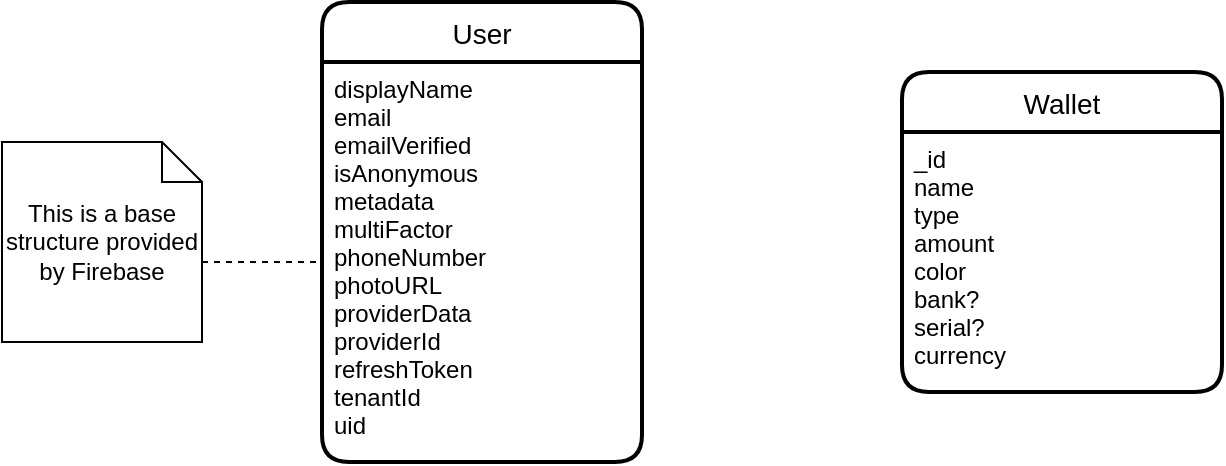 <mxfile version="14.4.3" type="github" pages="2">
  <diagram id="R2lEEEUBdFMjLlhIrx00" name="ER Diagram">
    <mxGraphModel dx="1108" dy="522" grid="1" gridSize="10" guides="1" tooltips="1" connect="1" arrows="1" fold="1" page="1" pageScale="1" pageWidth="850" pageHeight="1100" math="0" shadow="0" extFonts="Permanent Marker^https://fonts.googleapis.com/css?family=Permanent+Marker">
      <root>
        <mxCell id="0" />
        <mxCell id="1" parent="0" />
        <mxCell id="FEg0V8dU9HdjAfqLpy4W-1" value="User" style="swimlane;childLayout=stackLayout;horizontal=1;startSize=30;horizontalStack=0;rounded=1;fontSize=14;fontStyle=0;strokeWidth=2;resizeParent=0;resizeLast=1;shadow=0;dashed=0;align=center;" parent="1" vertex="1">
          <mxGeometry x="250" y="80" width="160" height="230" as="geometry" />
        </mxCell>
        <mxCell id="FEg0V8dU9HdjAfqLpy4W-2" value="displayName&#xa;email&#xa;emailVerified&#xa;isAnonymous&#xa;metadata&#xa;multiFactor&#xa;phoneNumber&#xa;photoURL&#xa;providerData&#xa;providerId&#xa;refreshToken&#xa;tenantId&#xa;uid" style="align=left;strokeColor=none;fillColor=none;spacingLeft=4;fontSize=12;verticalAlign=top;resizable=0;rotatable=0;part=1;" parent="FEg0V8dU9HdjAfqLpy4W-1" vertex="1">
          <mxGeometry y="30" width="160" height="200" as="geometry" />
        </mxCell>
        <mxCell id="FEg0V8dU9HdjAfqLpy4W-5" style="edgeStyle=orthogonalEdgeStyle;rounded=0;orthogonalLoop=1;jettySize=auto;html=1;exitX=0;exitY=0;exitDx=100;exitDy=60;exitPerimeter=0;dashed=1;endArrow=none;endFill=0;" parent="1" source="FEg0V8dU9HdjAfqLpy4W-4" target="FEg0V8dU9HdjAfqLpy4W-2" edge="1">
          <mxGeometry relative="1" as="geometry" />
        </mxCell>
        <mxCell id="FEg0V8dU9HdjAfqLpy4W-4" value="This is a base structure provided by Firebase" style="shape=note;size=20;whiteSpace=wrap;html=1;" parent="1" vertex="1">
          <mxGeometry x="90" y="150" width="100" height="100" as="geometry" />
        </mxCell>
        <mxCell id="FEg0V8dU9HdjAfqLpy4W-6" value="Wallet" style="swimlane;childLayout=stackLayout;horizontal=1;startSize=30;horizontalStack=0;rounded=1;fontSize=14;fontStyle=0;strokeWidth=2;resizeParent=0;resizeLast=1;shadow=0;dashed=0;align=center;" parent="1" vertex="1">
          <mxGeometry x="540" y="115" width="160" height="160" as="geometry" />
        </mxCell>
        <mxCell id="FEg0V8dU9HdjAfqLpy4W-7" value="_id&#xa;name&#xa;type&#xa;amount&#xa;color&#xa;bank?&#xa;serial?&#xa;currency" style="align=left;strokeColor=none;fillColor=none;spacingLeft=4;fontSize=12;verticalAlign=top;resizable=0;rotatable=0;part=1;" parent="FEg0V8dU9HdjAfqLpy4W-6" vertex="1">
          <mxGeometry y="30" width="160" height="130" as="geometry" />
        </mxCell>
      </root>
    </mxGraphModel>
  </diagram>
  <diagram id="W-mz7RX8GHqiV0XYWgv4" name="CDM">
    <mxGraphModel dx="1447" dy="870" grid="1" gridSize="10" guides="1" tooltips="1" connect="1" arrows="1" fold="1" page="1" pageScale="1" pageWidth="1169" pageHeight="827" math="0" shadow="0">
      <root>
        <mxCell id="NOlgtETGSss0G0qQo0d1-0" />
        <mxCell id="NOlgtETGSss0G0qQo0d1-1" parent="NOlgtETGSss0G0qQo0d1-0" />
        <mxCell id="XUGBlDIWUp4kDWDOZf_2-79" value="" style="group" vertex="1" connectable="0" parent="NOlgtETGSss0G0qQo0d1-1">
          <mxGeometry x="60" y="511" width="220" height="230" as="geometry" />
        </mxCell>
        <mxCell id="XUGBlDIWUp4kDWDOZf_2-41" value="&lt;span style=&quot;color: rgba(0 , 0 , 0 , 0) ; font-family: monospace ; font-size: 0px ; font-weight: 400&quot;&gt;%3CmxGraphModel%3E%3Croot%3E%3CmxCell%20id%3D%220%22%2F%3E%3CmxCell%20id%3D%221%22%20parent%3D%220%22%2F%3E%3CmxCell%20id%3D%222%22%20value%3D%22%26lt%3Bfont%20style%3D%26quot%3Bfont-size%3A%2015px%20%3B%20line-height%3A%20150%25%26quot%3B%26gt%3B%26lt%3Bspan%20style%3D%26quot%3Bfont-weight%3A%20normal%20%3B%20font-size%3A%2013px%26quot%3B%26gt%3B%26lt%3Bi%26gt%3B%26amp%3Blt%3B%26amp%3Blt%3BExternal%26amp%3Bgt%3B%26amp%3Bgt%3B%26lt%3Bbr%26gt%3B%26lt%3B%2Fi%26gt%3B%26lt%3B%2Fspan%26gt%3BFirebase%26lt%3B%2Ffont%26gt%3B%22%20style%3D%22text%3Balign%3Dcenter%3BfontStyle%3D1%3BverticalAlign%3Dmiddle%3BspacingLeft%3D3%3BspacingRight%3D3%3BstrokeColor%3Dnone%3Brotatable%3D0%3Bpoints%3D%5B%5B0%2C0.5%5D%2C%5B1%2C0.5%5D%5D%3BportConstraint%3Deastwest%3BfillColor%3Dnone%3BfontSize%3D11%3Bhtml%3D1%3BspacingTop%3D1%3B%22%20vertex%3D%221%22%20parent%3D%221%22%3E%3CmxGeometry%20x%3D%22335%22%20y%3D%2247%22%20width%3D%2280%22%20height%3D%2226%22%20as%3D%22geometry%22%2F%3E%3C%2FmxCell%3E%3C%2Froot%3E%3C%2FmxGraphModel%3E&lt;/span&gt;" style="shape=folder;fontStyle=1;spacingTop=10;tabWidth=40;tabHeight=14;tabPosition=left;html=1;fillColor=none;fontSize=11;" vertex="1" parent="XUGBlDIWUp4kDWDOZf_2-79">
          <mxGeometry width="210" height="230" as="geometry" />
        </mxCell>
        <mxCell id="XUGBlDIWUp4kDWDOZf_2-42" value="&lt;font style=&quot;line-height: 150%&quot;&gt;&lt;span style=&quot;font-size: 13px ; font-weight: normal&quot;&gt;&lt;i&gt;&amp;lt;&amp;lt;External&amp;gt;&amp;gt;&lt;br&gt;&lt;/i&gt;&lt;/span&gt;&lt;span style=&quot;font-size: 15px&quot;&gt;Currency Converter API&lt;/span&gt;&lt;br&gt;&lt;/font&gt;" style="text;align=center;fontStyle=1;verticalAlign=middle;spacingLeft=3;spacingRight=3;strokeColor=none;rotatable=0;points=[[0,0.5],[1,0.5]];portConstraint=eastwest;fillColor=none;fontSize=11;html=1;spacingTop=1;" vertex="1" parent="XUGBlDIWUp4kDWDOZf_2-79">
          <mxGeometry x="60" y="32" width="80" height="26" as="geometry" />
        </mxCell>
        <mxCell id="XUGBlDIWUp4kDWDOZf_2-43" value="&lt;b&gt;Currency&lt;/b&gt;" style="swimlane;fontStyle=0;childLayout=stackLayout;horizontal=1;startSize=26;fillColor=none;horizontalStack=0;resizeParent=1;resizeParentMax=0;resizeLast=0;collapsible=1;marginBottom=0;fontSize=11;html=1;" vertex="1" parent="XUGBlDIWUp4kDWDOZf_2-79">
          <mxGeometry x="30" y="96" width="140" height="78" as="geometry" />
        </mxCell>
        <mxCell id="XUGBlDIWUp4kDWDOZf_2-44" value="+ symbol: String &lt;PK&gt;" style="text;strokeColor=none;fillColor=none;align=left;verticalAlign=top;spacingLeft=4;spacingRight=4;overflow=hidden;rotatable=0;points=[[0,0.5],[1,0.5]];portConstraint=eastwest;" vertex="1" parent="XUGBlDIWUp4kDWDOZf_2-43">
          <mxGeometry y="26" width="140" height="26" as="geometry" />
        </mxCell>
        <mxCell id="XUGBlDIWUp4kDWDOZf_2-45" value="+ currencyName: String" style="text;strokeColor=none;fillColor=none;align=left;verticalAlign=top;spacingLeft=4;spacingRight=4;overflow=hidden;rotatable=0;points=[[0,0.5],[1,0.5]];portConstraint=eastwest;" vertex="1" parent="XUGBlDIWUp4kDWDOZf_2-43">
          <mxGeometry y="52" width="140" height="26" as="geometry" />
        </mxCell>
        <mxCell id="XUGBlDIWUp4kDWDOZf_2-77" value="" style="group;" vertex="1" connectable="0" parent="NOlgtETGSss0G0qQo0d1-1">
          <mxGeometry x="910" y="25" width="200" height="445" as="geometry" />
        </mxCell>
        <mxCell id="XUGBlDIWUp4kDWDOZf_2-58" value="&lt;span style=&quot;color: rgba(0 , 0 , 0 , 0) ; font-family: monospace ; font-size: 0px ; font-weight: 400&quot;&gt;%3CmxGraphModel%3E%3Croot%3E%3CmxCell%20id%3D%220%22%2F%3E%3CmxCell%20id%3D%221%22%20parent%3D%220%22%2F%3E%3CmxCell%20id%3D%222%22%20value%3D%22%26lt%3Bfont%20style%3D%26quot%3Bfont-size%3A%2015px%20%3B%20line-height%3A%20150%25%26quot%3B%26gt%3B%26lt%3Bspan%20style%3D%26quot%3Bfont-weight%3A%20normal%20%3B%20font-size%3A%2013px%26quot%3B%26gt%3B%26lt%3Bi%26gt%3B%26amp%3Blt%3B%26amp%3Blt%3BExternal%26amp%3Bgt%3B%26amp%3Bgt%3B%26lt%3Bbr%26gt%3B%26lt%3B%2Fi%26gt%3B%26lt%3B%2Fspan%26gt%3BFirebase%26lt%3B%2Ffont%26gt%3B%22%20style%3D%22text%3Balign%3Dcenter%3BfontStyle%3D1%3BverticalAlign%3Dmiddle%3BspacingLeft%3D3%3BspacingRight%3D3%3BstrokeColor%3Dnone%3Brotatable%3D0%3Bpoints%3D%5B%5B0%2C0.5%5D%2C%5B1%2C0.5%5D%5D%3BportConstraint%3Deastwest%3BfillColor%3Dnone%3BfontSize%3D11%3Bhtml%3D1%3BspacingTop%3D1%3B%22%20vertex%3D%221%22%20parent%3D%221%22%3E%3CmxGeometry%20x%3D%22335%22%20y%3D%2247%22%20width%3D%2280%22%20height%3D%2226%22%20as%3D%22geometry%22%2F%3E%3C%2FmxCell%3E%3C%2Froot%3E%3C%2FmxGraphModel%3E&lt;/span&gt;" style="shape=folder;fontStyle=1;spacingTop=10;tabWidth=40;tabHeight=14;tabPosition=left;html=1;fillColor=none;fontSize=11;" vertex="1" parent="XUGBlDIWUp4kDWDOZf_2-77">
          <mxGeometry width="200" height="445.0" as="geometry" />
        </mxCell>
        <mxCell id="XUGBlDIWUp4kDWDOZf_2-59" value="&lt;font style=&quot;line-height: 150%&quot;&gt;&lt;span style=&quot;font-size: 13px ; font-weight: normal&quot;&gt;&lt;i&gt;&amp;lt;&amp;lt;External&amp;gt;&amp;gt;&lt;br&gt;&lt;/i&gt;&lt;/span&gt;&lt;span style=&quot;font-size: 15px&quot;&gt;Cloudinary&lt;/span&gt;&lt;br&gt;&lt;/font&gt;" style="text;align=center;fontStyle=1;verticalAlign=middle;spacingLeft=3;spacingRight=3;strokeColor=none;rotatable=0;points=[[0,0.5],[1,0.5]];portConstraint=eastwest;fillColor=none;fontSize=11;html=1;spacingTop=1;" vertex="1" parent="XUGBlDIWUp4kDWDOZf_2-77">
          <mxGeometry x="60" y="32.364" width="80" height="26.295" as="geometry" />
        </mxCell>
        <mxCell id="XUGBlDIWUp4kDWDOZf_2-61" value="&lt;b&gt;UploadResponse&lt;/b&gt;" style="swimlane;fontStyle=0;childLayout=stackLayout;horizontal=1;startSize=26;fillColor=none;horizontalStack=0;resizeParent=1;resizeParentMax=0;resizeLast=0;collapsible=1;marginBottom=0;fontSize=11;html=1;" vertex="1" parent="XUGBlDIWUp4kDWDOZf_2-77">
          <mxGeometry x="30" y="74.997" width="140" height="341.545" as="geometry" />
        </mxCell>
        <mxCell id="XUGBlDIWUp4kDWDOZf_2-62" value="+ public_id: String" style="text;strokeColor=none;fillColor=none;align=left;verticalAlign=top;spacingLeft=4;spacingRight=4;overflow=hidden;rotatable=0;points=[[0,0.5],[1,0.5]];portConstraint=eastwest;" vertex="1" parent="XUGBlDIWUp4kDWDOZf_2-61">
          <mxGeometry y="26" width="140" height="26.295" as="geometry" />
        </mxCell>
        <mxCell id="XUGBlDIWUp4kDWDOZf_2-63" value="+ version: String" style="text;strokeColor=none;fillColor=none;align=left;verticalAlign=top;spacingLeft=4;spacingRight=4;overflow=hidden;rotatable=0;points=[[0,0.5],[1,0.5]];portConstraint=eastwest;" vertex="1" parent="XUGBlDIWUp4kDWDOZf_2-61">
          <mxGeometry y="52.295" width="140" height="26.295" as="geometry" />
        </mxCell>
        <mxCell id="XUGBlDIWUp4kDWDOZf_2-64" value="+ signature: String" style="text;strokeColor=none;fillColor=none;align=left;verticalAlign=top;spacingLeft=4;spacingRight=4;overflow=hidden;rotatable=0;points=[[0,0.5],[1,0.5]];portConstraint=eastwest;" vertex="1" parent="XUGBlDIWUp4kDWDOZf_2-61">
          <mxGeometry y="78.591" width="140" height="26.295" as="geometry" />
        </mxCell>
        <mxCell id="XUGBlDIWUp4kDWDOZf_2-67" value="+ width: Number" style="text;strokeColor=none;fillColor=none;align=left;verticalAlign=top;spacingLeft=4;spacingRight=4;overflow=hidden;rotatable=0;points=[[0,0.5],[1,0.5]];portConstraint=eastwest;" vertex="1" parent="XUGBlDIWUp4kDWDOZf_2-61">
          <mxGeometry y="104.886" width="140" height="26.295" as="geometry" />
        </mxCell>
        <mxCell id="XUGBlDIWUp4kDWDOZf_2-68" value="+ height: Number" style="text;strokeColor=none;fillColor=none;align=left;verticalAlign=top;spacingLeft=4;spacingRight=4;overflow=hidden;rotatable=0;points=[[0,0.5],[1,0.5]];portConstraint=eastwest;" vertex="1" parent="XUGBlDIWUp4kDWDOZf_2-61">
          <mxGeometry y="131.182" width="140" height="26.295" as="geometry" />
        </mxCell>
        <mxCell id="XUGBlDIWUp4kDWDOZf_2-69" value="+ format: String" style="text;strokeColor=none;fillColor=none;align=left;verticalAlign=top;spacingLeft=4;spacingRight=4;overflow=hidden;rotatable=0;points=[[0,0.5],[1,0.5]];portConstraint=eastwest;" vertex="1" parent="XUGBlDIWUp4kDWDOZf_2-61">
          <mxGeometry y="157.477" width="140" height="26.295" as="geometry" />
        </mxCell>
        <mxCell id="XUGBlDIWUp4kDWDOZf_2-70" value="+ resource_type: String" style="text;strokeColor=none;fillColor=none;align=left;verticalAlign=top;spacingLeft=4;spacingRight=4;overflow=hidden;rotatable=0;points=[[0,0.5],[1,0.5]];portConstraint=eastwest;" vertex="1" parent="XUGBlDIWUp4kDWDOZf_2-61">
          <mxGeometry y="183.773" width="140" height="26.295" as="geometry" />
        </mxCell>
        <mxCell id="XUGBlDIWUp4kDWDOZf_2-71" value="+ created_at: DateTime" style="text;strokeColor=none;fillColor=none;align=left;verticalAlign=top;spacingLeft=4;spacingRight=4;overflow=hidden;rotatable=0;points=[[0,0.5],[1,0.5]];portConstraint=eastwest;" vertex="1" parent="XUGBlDIWUp4kDWDOZf_2-61">
          <mxGeometry y="210.068" width="140" height="26.295" as="geometry" />
        </mxCell>
        <mxCell id="XUGBlDIWUp4kDWDOZf_2-72" value="+ bytes: Number" style="text;strokeColor=none;fillColor=none;align=left;verticalAlign=top;spacingLeft=4;spacingRight=4;overflow=hidden;rotatable=0;points=[[0,0.5],[1,0.5]];portConstraint=eastwest;" vertex="1" parent="XUGBlDIWUp4kDWDOZf_2-61">
          <mxGeometry y="236.364" width="140" height="26.295" as="geometry" />
        </mxCell>
        <mxCell id="XUGBlDIWUp4kDWDOZf_2-73" value="+ type: String" style="text;strokeColor=none;fillColor=none;align=left;verticalAlign=top;spacingLeft=4;spacingRight=4;overflow=hidden;rotatable=0;points=[[0,0.5],[1,0.5]];portConstraint=eastwest;" vertex="1" parent="XUGBlDIWUp4kDWDOZf_2-61">
          <mxGeometry y="262.659" width="140" height="26.295" as="geometry" />
        </mxCell>
        <mxCell id="XUGBlDIWUp4kDWDOZf_2-74" value="+ url: String" style="text;strokeColor=none;fillColor=none;align=left;verticalAlign=top;spacingLeft=4;spacingRight=4;overflow=hidden;rotatable=0;points=[[0,0.5],[1,0.5]];portConstraint=eastwest;" vertex="1" parent="XUGBlDIWUp4kDWDOZf_2-61">
          <mxGeometry y="288.955" width="140" height="26.295" as="geometry" />
        </mxCell>
        <mxCell id="XUGBlDIWUp4kDWDOZf_2-75" value="+ sercure_url: String" style="text;strokeColor=none;fillColor=none;align=left;verticalAlign=top;spacingLeft=4;spacingRight=4;overflow=hidden;rotatable=0;points=[[0,0.5],[1,0.5]];portConstraint=eastwest;" vertex="1" parent="XUGBlDIWUp4kDWDOZf_2-61">
          <mxGeometry y="315.25" width="140" height="26.295" as="geometry" />
        </mxCell>
        <mxCell id="XUGBlDIWUp4kDWDOZf_2-78" value="" style="group;dashed=1;perimeterSpacing=16;strokeWidth=5;" vertex="1" connectable="0" parent="NOlgtETGSss0G0qQo0d1-1">
          <mxGeometry x="60" y="10" width="630" height="470" as="geometry" />
        </mxCell>
        <mxCell id="XUGBlDIWUp4kDWDOZf_2-39" value="" style="shape=folder;fontStyle=1;spacingTop=10;tabWidth=40;tabHeight=14;tabPosition=left;html=1;fillColor=none;fontSize=11;" vertex="1" parent="XUGBlDIWUp4kDWDOZf_2-78">
          <mxGeometry width="630" height="470.0" as="geometry" />
        </mxCell>
        <mxCell id="LDkgXfNSE1SAKIoB8J5U-1" style="edgeStyle=orthogonalEdgeStyle;rounded=0;orthogonalLoop=1;jettySize=auto;html=1;dashed=1;endArrow=none;endFill=0;" edge="1" parent="XUGBlDIWUp4kDWDOZf_2-78" source="LDkgXfNSE1SAKIoB8J5U-0" target="GZVnK859lEwQY5w0YKhL-0">
          <mxGeometry relative="1" as="geometry" />
        </mxCell>
        <mxCell id="LDkgXfNSE1SAKIoB8J5U-0" value="The current user&#39;s tenant ID. This is a read-only property, which indicates the tenant ID used to sign in the current user. This is null if the user is signed in from the parent project." style="shape=note;size=20;whiteSpace=wrap;html=1;" vertex="1" parent="XUGBlDIWUp4kDWDOZf_2-78">
          <mxGeometry x="30" y="223.761" width="270" height="102.174" as="geometry" />
        </mxCell>
        <mxCell id="XUGBlDIWUp4kDWDOZf_2-40" value="&lt;font style=&quot;font-size: 15px ; line-height: 150%&quot;&gt;&lt;span style=&quot;font-weight: normal ; font-size: 13px&quot;&gt;&lt;i&gt;&amp;lt;&amp;lt;External&amp;gt;&amp;gt;&lt;br&gt;&lt;/i&gt;&lt;/span&gt;Firebase&lt;/font&gt;" style="text;align=center;fontStyle=1;verticalAlign=middle;spacingLeft=3;spacingRight=3;strokeColor=none;rotatable=0;points=[[0,0.5],[1,0.5]];portConstraint=eastwest;fillColor=none;fontSize=11;html=1;spacingTop=1;" vertex="1" parent="XUGBlDIWUp4kDWDOZf_2-78">
          <mxGeometry x="275" y="37.804" width="80" height="26.565" as="geometry" />
        </mxCell>
        <mxCell id="GZVnK859lEwQY5w0YKhL-0" value="User" style="swimlane;fontStyle=1;childLayout=stackLayout;horizontal=1;startSize=26;fillColor=none;horizontalStack=0;resizeParent=1;resizeParentMax=0;resizeLast=0;collapsible=1;marginBottom=0;" vertex="1" parent="XUGBlDIWUp4kDWDOZf_2-78">
          <mxGeometry x="380" y="90.004" width="210" height="344.783" as="geometry">
            <mxRectangle x="380" y="120" width="110" height="26" as="alternateBounds" />
          </mxGeometry>
        </mxCell>
        <mxCell id="GZVnK859lEwQY5w0YKhL-1" value="+ uid: String &lt;PK&gt;" style="text;strokeColor=none;fillColor=none;align=left;verticalAlign=top;spacingLeft=4;spacingRight=4;overflow=hidden;rotatable=0;points=[[0,0.5],[1,0.5]];portConstraint=eastwest;" vertex="1" parent="GZVnK859lEwQY5w0YKhL-0">
          <mxGeometry y="26" width="210" height="26.565" as="geometry" />
        </mxCell>
        <mxCell id="GZVnK859lEwQY5w0YKhL-2" value="+ displayName: String" style="text;strokeColor=none;fillColor=none;align=left;verticalAlign=top;spacingLeft=4;spacingRight=4;overflow=hidden;rotatable=0;points=[[0,0.5],[1,0.5]];portConstraint=eastwest;" vertex="1" parent="GZVnK859lEwQY5w0YKhL-0">
          <mxGeometry y="52.565" width="210" height="26.565" as="geometry" />
        </mxCell>
        <mxCell id="GZVnK859lEwQY5w0YKhL-3" value="+ email: String" style="text;strokeColor=none;fillColor=none;align=left;verticalAlign=top;spacingLeft=4;spacingRight=4;overflow=hidden;rotatable=0;points=[[0,0.5],[1,0.5]];portConstraint=eastwest;" vertex="1" parent="GZVnK859lEwQY5w0YKhL-0">
          <mxGeometry y="79.13" width="210" height="26.565" as="geometry" />
        </mxCell>
        <mxCell id="Yve6wahVqOZbwBR6KENq-0" value="+ emailVerified: Boolean" style="text;strokeColor=none;fillColor=none;align=left;verticalAlign=top;spacingLeft=4;spacingRight=4;overflow=hidden;rotatable=0;points=[[0,0.5],[1,0.5]];portConstraint=eastwest;" vertex="1" parent="GZVnK859lEwQY5w0YKhL-0">
          <mxGeometry y="105.696" width="210" height="26.565" as="geometry" />
        </mxCell>
        <mxCell id="DC28FSc4O947yLNKNgoS-6" value="+ isAnomynous: Boolean" style="text;strokeColor=none;fillColor=none;align=left;verticalAlign=top;spacingLeft=4;spacingRight=4;overflow=hidden;rotatable=0;points=[[0,0.5],[1,0.5]];portConstraint=eastwest;" vertex="1" parent="GZVnK859lEwQY5w0YKhL-0">
          <mxGeometry y="132.261" width="210" height="26.565" as="geometry" />
        </mxCell>
        <mxCell id="DC28FSc4O947yLNKNgoS-5" value="+ metadata: UserMetadata" style="text;strokeColor=none;fillColor=none;align=left;verticalAlign=top;spacingLeft=4;spacingRight=4;overflow=hidden;rotatable=0;points=[[0,0.5],[1,0.5]];portConstraint=eastwest;" vertex="1" parent="GZVnK859lEwQY5w0YKhL-0">
          <mxGeometry y="158.826" width="210" height="26.565" as="geometry" />
        </mxCell>
        <mxCell id="DC28FSc4O947yLNKNgoS-7" value="+ phoneNumber: String" style="text;strokeColor=none;fillColor=none;align=left;verticalAlign=top;spacingLeft=4;spacingRight=4;overflow=hidden;rotatable=0;points=[[0,0.5],[1,0.5]];portConstraint=eastwest;" vertex="1" parent="GZVnK859lEwQY5w0YKhL-0">
          <mxGeometry y="185.391" width="210" height="26.565" as="geometry" />
        </mxCell>
        <mxCell id="DC28FSc4O947yLNKNgoS-8" value="+ photoURL: String" style="text;strokeColor=none;fillColor=none;align=left;verticalAlign=top;spacingLeft=4;spacingRight=4;overflow=hidden;rotatable=0;points=[[0,0.5],[1,0.5]];portConstraint=eastwest;" vertex="1" parent="GZVnK859lEwQY5w0YKhL-0">
          <mxGeometry y="211.957" width="210" height="26.565" as="geometry" />
        </mxCell>
        <mxCell id="DC28FSc4O947yLNKNgoS-9" value="+ multiFactor: MultiFactorUser" style="text;strokeColor=none;fillColor=none;align=left;verticalAlign=top;spacingLeft=4;spacingRight=4;overflow=hidden;rotatable=0;points=[[0,0.5],[1,0.5]];portConstraint=eastwest;" vertex="1" parent="GZVnK859lEwQY5w0YKhL-0">
          <mxGeometry y="238.522" width="210" height="26.565" as="geometry" />
        </mxCell>
        <mxCell id="c4vCGAH1K5XZKWhTvJJz-0" value="+ providerId: String" style="text;strokeColor=none;fillColor=none;align=left;verticalAlign=top;spacingLeft=4;spacingRight=4;overflow=hidden;rotatable=0;points=[[0,0.5],[1,0.5]];portConstraint=eastwest;" vertex="1" parent="GZVnK859lEwQY5w0YKhL-0">
          <mxGeometry y="265.087" width="210" height="26.565" as="geometry" />
        </mxCell>
        <mxCell id="c4vCGAH1K5XZKWhTvJJz-1" value="+ providerData: UserInfo" style="text;strokeColor=none;fillColor=none;align=left;verticalAlign=top;spacingLeft=4;spacingRight=4;overflow=hidden;rotatable=0;points=[[0,0.5],[1,0.5]];portConstraint=eastwest;" vertex="1" parent="GZVnK859lEwQY5w0YKhL-0">
          <mxGeometry y="291.652" width="210" height="26.565" as="geometry" />
        </mxCell>
        <mxCell id="c4vCGAH1K5XZKWhTvJJz-2" value="+ tenantId: String" style="text;strokeColor=none;fillColor=none;align=left;verticalAlign=top;spacingLeft=4;spacingRight=4;overflow=hidden;rotatable=0;points=[[0,0.5],[1,0.5]];portConstraint=eastwest;" vertex="1" parent="GZVnK859lEwQY5w0YKhL-0">
          <mxGeometry y="318.217" width="210" height="26.565" as="geometry" />
        </mxCell>
        <mxCell id="XUGBlDIWUp4kDWDOZf_2-80" style="edgeStyle=orthogonalEdgeStyle;rounded=0;orthogonalLoop=1;jettySize=auto;html=1;exitX=0.5;exitY=0;exitDx=0;exitDy=0;startArrow=none;startFill=0;endArrow=diamondThin;endFill=1;fontSize=11;" edge="1" parent="NOlgtETGSss0G0qQo0d1-1" source="XUGBlDIWUp4kDWDOZf_2-3" target="GZVnK859lEwQY5w0YKhL-0">
          <mxGeometry relative="1" as="geometry" />
        </mxCell>
        <mxCell id="XUGBlDIWUp4kDWDOZf_2-81" value="1..*" style="edgeLabel;html=1;align=center;verticalAlign=middle;resizable=0;points=[];fontSize=11;" vertex="1" connectable="0" parent="XUGBlDIWUp4kDWDOZf_2-80">
          <mxGeometry x="-0.905" relative="1" as="geometry">
            <mxPoint y="-6.79" as="offset" />
          </mxGeometry>
        </mxCell>
        <mxCell id="XUGBlDIWUp4kDWDOZf_2-82" value="1" style="edgeLabel;html=1;align=center;verticalAlign=middle;resizable=0;points=[];fontSize=11;" vertex="1" connectable="0" parent="XUGBlDIWUp4kDWDOZf_2-80">
          <mxGeometry x="0.922" relative="1" as="geometry">
            <mxPoint y="9" as="offset" />
          </mxGeometry>
        </mxCell>
        <mxCell id="XUGBlDIWUp4kDWDOZf_2-3" value="Wallet" style="swimlane;fontStyle=1;childLayout=stackLayout;horizontal=1;startSize=26;fillColor=none;horizontalStack=0;resizeParent=1;resizeParentMax=0;resizeLast=0;collapsible=1;marginBottom=0;" vertex="1" parent="NOlgtETGSss0G0qQo0d1-1">
          <mxGeometry x="330" y="555" width="140" height="208" as="geometry" />
        </mxCell>
        <mxCell id="XUGBlDIWUp4kDWDOZf_2-4" value="+ _id: ObjectId &lt;PK&gt;" style="text;strokeColor=none;fillColor=none;align=left;verticalAlign=top;spacingLeft=4;spacingRight=4;overflow=hidden;rotatable=0;points=[[0,0.5],[1,0.5]];portConstraint=eastwest;" vertex="1" parent="XUGBlDIWUp4kDWDOZf_2-3">
          <mxGeometry y="26" width="140" height="26" as="geometry" />
        </mxCell>
        <mxCell id="XUGBlDIWUp4kDWDOZf_2-5" value="+ walletName: String" style="text;strokeColor=none;fillColor=none;align=left;verticalAlign=top;spacingLeft=4;spacingRight=4;overflow=hidden;rotatable=0;points=[[0,0.5],[1,0.5]];portConstraint=eastwest;" vertex="1" parent="XUGBlDIWUp4kDWDOZf_2-3">
          <mxGeometry y="52" width="140" height="26" as="geometry" />
        </mxCell>
        <mxCell id="XUGBlDIWUp4kDWDOZf_2-6" value="+ amount: Number" style="text;strokeColor=none;fillColor=none;align=left;verticalAlign=top;spacingLeft=4;spacingRight=4;overflow=hidden;rotatable=0;points=[[0,0.5],[1,0.5]];portConstraint=eastwest;" vertex="1" parent="XUGBlDIWUp4kDWDOZf_2-3">
          <mxGeometry y="78" width="140" height="26" as="geometry" />
        </mxCell>
        <mxCell id="XUGBlDIWUp4kDWDOZf_2-7" value="+ color: String" style="text;strokeColor=none;fillColor=none;align=left;verticalAlign=top;spacingLeft=4;spacingRight=4;overflow=hidden;rotatable=0;points=[[0,0.5],[1,0.5]];portConstraint=eastwest;" vertex="1" parent="XUGBlDIWUp4kDWDOZf_2-3">
          <mxGeometry y="104" width="140" height="26" as="geometry" />
        </mxCell>
        <mxCell id="XUGBlDIWUp4kDWDOZf_2-8" value="+ bank: String" style="text;strokeColor=none;fillColor=none;align=left;verticalAlign=top;spacingLeft=4;spacingRight=4;overflow=hidden;rotatable=0;points=[[0,0.5],[1,0.5]];portConstraint=eastwest;" vertex="1" parent="XUGBlDIWUp4kDWDOZf_2-3">
          <mxGeometry y="130" width="140" height="26" as="geometry" />
        </mxCell>
        <mxCell id="XUGBlDIWUp4kDWDOZf_2-9" value="+ serial: String" style="text;strokeColor=none;fillColor=none;align=left;verticalAlign=top;spacingLeft=4;spacingRight=4;overflow=hidden;rotatable=0;points=[[0,0.5],[1,0.5]];portConstraint=eastwest;" vertex="1" parent="XUGBlDIWUp4kDWDOZf_2-3">
          <mxGeometry y="156" width="140" height="26" as="geometry" />
        </mxCell>
        <mxCell id="XUGBlDIWUp4kDWDOZf_2-10" value="+ currency: Currency" style="text;strokeColor=none;fillColor=none;align=left;verticalAlign=top;spacingLeft=4;spacingRight=4;overflow=hidden;rotatable=0;points=[[0,0.5],[1,0.5]];portConstraint=eastwest;" vertex="1" parent="XUGBlDIWUp4kDWDOZf_2-3">
          <mxGeometry y="182" width="140" height="26" as="geometry" />
        </mxCell>
        <mxCell id="XUGBlDIWUp4kDWDOZf_2-94" style="edgeStyle=orthogonalEdgeStyle;rounded=0;orthogonalLoop=1;jettySize=auto;html=1;exitX=0.75;exitY=0;exitDx=0;exitDy=0;startArrow=none;startFill=0;endArrow=none;endFill=0;fontSize=11;entryX=0;entryY=0.5;entryDx=0;entryDy=0;" edge="1" parent="NOlgtETGSss0G0qQo0d1-1" source="XUGBlDIWUp4kDWDOZf_2-21" target="XUGBlDIWUp4kDWDOZf_2-69">
          <mxGeometry relative="1" as="geometry" />
        </mxCell>
        <mxCell id="XUGBlDIWUp4kDWDOZf_2-21" value="&lt;i style=&quot;font-size: 9px&quot;&gt;&amp;lt;&amp;lt;Interface&amp;gt;&amp;gt;&lt;br&gt;&lt;/i&gt;&lt;b&gt;&lt;font style=&quot;font-size: 12px&quot;&gt;ITransaction&lt;/font&gt;&lt;/b&gt;" style="swimlane;fontStyle=0;childLayout=stackLayout;horizontal=1;startSize=40;fillColor=none;horizontalStack=0;resizeParent=1;resizeParentMax=0;resizeLast=0;collapsible=1;marginBottom=0;fontSize=10;html=1;" vertex="1" parent="NOlgtETGSss0G0qQo0d1-1">
          <mxGeometry x="677" y="496" width="140" height="196" as="geometry" />
        </mxCell>
        <mxCell id="XUGBlDIWUp4kDWDOZf_2-22" value="+ _id: ObjectId" style="text;strokeColor=none;fillColor=none;align=left;verticalAlign=top;spacingLeft=4;spacingRight=4;overflow=hidden;rotatable=0;points=[[0,0.5],[1,0.5]];portConstraint=eastwest;" vertex="1" parent="XUGBlDIWUp4kDWDOZf_2-21">
          <mxGeometry y="40" width="140" height="26" as="geometry" />
        </mxCell>
        <mxCell id="XUGBlDIWUp4kDWDOZf_2-23" value="+ value: Number" style="text;strokeColor=none;fillColor=none;align=left;verticalAlign=top;spacingLeft=4;spacingRight=4;overflow=hidden;rotatable=0;points=[[0,0.5],[1,0.5]];portConstraint=eastwest;" vertex="1" parent="XUGBlDIWUp4kDWDOZf_2-21">
          <mxGeometry y="66" width="140" height="26" as="geometry" />
        </mxCell>
        <mxCell id="XUGBlDIWUp4kDWDOZf_2-24" value="+ time: DateTime" style="text;strokeColor=none;fillColor=none;align=left;verticalAlign=top;spacingLeft=4;spacingRight=4;overflow=hidden;rotatable=0;points=[[0,0.5],[1,0.5]];portConstraint=eastwest;" vertex="1" parent="XUGBlDIWUp4kDWDOZf_2-21">
          <mxGeometry y="92" width="140" height="26" as="geometry" />
        </mxCell>
        <mxCell id="XUGBlDIWUp4kDWDOZf_2-25" value="+ category: Category" style="text;strokeColor=none;fillColor=none;align=left;verticalAlign=top;spacingLeft=4;spacingRight=4;overflow=hidden;rotatable=0;points=[[0,0.5],[1,0.5]];portConstraint=eastwest;" vertex="1" parent="XUGBlDIWUp4kDWDOZf_2-21">
          <mxGeometry y="118" width="140" height="26" as="geometry" />
        </mxCell>
        <mxCell id="XUGBlDIWUp4kDWDOZf_2-26" value="+ detail: String" style="text;strokeColor=none;fillColor=none;align=left;verticalAlign=top;spacingLeft=4;spacingRight=4;overflow=hidden;rotatable=0;points=[[0,0.5],[1,0.5]];portConstraint=eastwest;" vertex="1" parent="XUGBlDIWUp4kDWDOZf_2-21">
          <mxGeometry y="144" width="140" height="26" as="geometry" />
        </mxCell>
        <mxCell id="XUGBlDIWUp4kDWDOZf_2-27" value="+ images: Image" style="text;strokeColor=none;fillColor=none;align=left;verticalAlign=top;spacingLeft=4;spacingRight=4;overflow=hidden;rotatable=0;points=[[0,0.5],[1,0.5]];portConstraint=eastwest;" vertex="1" parent="XUGBlDIWUp4kDWDOZf_2-21">
          <mxGeometry y="170" width="140" height="26" as="geometry" />
        </mxCell>
        <mxCell id="XUGBlDIWUp4kDWDOZf_2-88" style="edgeStyle=orthogonalEdgeStyle;rounded=0;orthogonalLoop=1;jettySize=auto;html=1;exitX=0.5;exitY=0;exitDx=0;exitDy=0;startArrow=none;startFill=0;endArrow=block;endFill=0;fontSize=11;" edge="1" parent="NOlgtETGSss0G0qQo0d1-1" source="XUGBlDIWUp4kDWDOZf_2-28" target="XUGBlDIWUp4kDWDOZf_2-21">
          <mxGeometry relative="1" as="geometry" />
        </mxCell>
        <mxCell id="XUGBlDIWUp4kDWDOZf_2-28" value="&lt;b&gt;Debt&lt;/b&gt;" style="swimlane;fontStyle=0;childLayout=stackLayout;horizontal=1;startSize=26;fillColor=none;horizontalStack=0;resizeParent=1;resizeParentMax=0;resizeLast=0;collapsible=1;marginBottom=0;fontSize=11;html=1;" vertex="1" parent="NOlgtETGSss0G0qQo0d1-1">
          <mxGeometry x="840" y="620" width="140" height="78" as="geometry" />
        </mxCell>
        <mxCell id="XUGBlDIWUp4kDWDOZf_2-29" value="+ assignTo: Person" style="text;strokeColor=none;fillColor=none;align=left;verticalAlign=top;spacingLeft=4;spacingRight=4;overflow=hidden;rotatable=0;points=[[0,0.5],[1,0.5]];portConstraint=eastwest;" vertex="1" parent="XUGBlDIWUp4kDWDOZf_2-28">
          <mxGeometry y="26" width="140" height="26" as="geometry" />
        </mxCell>
        <mxCell id="XUGBlDIWUp4kDWDOZf_2-30" value="+ isPaid: Boolean" style="text;strokeColor=none;fillColor=none;align=left;verticalAlign=top;spacingLeft=4;spacingRight=4;overflow=hidden;rotatable=0;points=[[0,0.5],[1,0.5]];portConstraint=eastwest;" vertex="1" parent="XUGBlDIWUp4kDWDOZf_2-28">
          <mxGeometry y="52" width="140" height="26" as="geometry" />
        </mxCell>
        <mxCell id="XUGBlDIWUp4kDWDOZf_2-89" style="edgeStyle=orthogonalEdgeStyle;rounded=0;orthogonalLoop=1;jettySize=auto;html=1;exitX=0.5;exitY=0;exitDx=0;exitDy=0;startArrow=none;startFill=0;endArrow=block;endFill=0;fontSize=11;" edge="1" parent="NOlgtETGSss0G0qQo0d1-1" source="XUGBlDIWUp4kDWDOZf_2-32" target="XUGBlDIWUp4kDWDOZf_2-21">
          <mxGeometry relative="1" as="geometry" />
        </mxCell>
        <mxCell id="XUGBlDIWUp4kDWDOZf_2-32" value="&lt;b&gt;Loan&lt;/b&gt;" style="swimlane;fontStyle=0;childLayout=stackLayout;horizontal=1;startSize=26;fillColor=none;horizontalStack=0;resizeParent=1;resizeParentMax=0;resizeLast=0;collapsible=1;marginBottom=0;fontSize=11;html=1;" vertex="1" parent="NOlgtETGSss0G0qQo0d1-1">
          <mxGeometry x="677" y="730" width="140" height="78" as="geometry" />
        </mxCell>
        <mxCell id="XUGBlDIWUp4kDWDOZf_2-33" value="+ assignTo: Person" style="text;strokeColor=none;fillColor=none;align=left;verticalAlign=top;spacingLeft=4;spacingRight=4;overflow=hidden;rotatable=0;points=[[0,0.5],[1,0.5]];portConstraint=eastwest;" vertex="1" parent="XUGBlDIWUp4kDWDOZf_2-32">
          <mxGeometry y="26" width="140" height="26" as="geometry" />
        </mxCell>
        <mxCell id="XUGBlDIWUp4kDWDOZf_2-34" value="+ isReceived: Boolean" style="text;strokeColor=none;fillColor=none;align=left;verticalAlign=top;spacingLeft=4;spacingRight=4;overflow=hidden;rotatable=0;points=[[0,0.5],[1,0.5]];portConstraint=eastwest;" vertex="1" parent="XUGBlDIWUp4kDWDOZf_2-32">
          <mxGeometry y="52" width="140" height="26" as="geometry" />
        </mxCell>
        <mxCell id="XUGBlDIWUp4kDWDOZf_2-86" style="edgeStyle=orthogonalEdgeStyle;rounded=0;orthogonalLoop=1;jettySize=auto;html=1;exitX=0.5;exitY=0;exitDx=0;exitDy=0;startArrow=none;startFill=0;endArrow=block;endFill=0;fontSize=11;" edge="1" parent="NOlgtETGSss0G0qQo0d1-1" source="XUGBlDIWUp4kDWDOZf_2-35" target="XUGBlDIWUp4kDWDOZf_2-21">
          <mxGeometry relative="1" as="geometry" />
        </mxCell>
        <mxCell id="XUGBlDIWUp4kDWDOZf_2-35" value="&lt;b&gt;Transaction&lt;/b&gt;" style="swimlane;fontStyle=0;childLayout=stackLayout;horizontal=1;startSize=40;fillColor=none;horizontalStack=0;resizeParent=1;resizeParentMax=0;resizeLast=0;collapsible=1;marginBottom=0;fontSize=11;html=1;" vertex="1" parent="NOlgtETGSss0G0qQo0d1-1">
          <mxGeometry x="510" y="741" width="140" height="40" as="geometry" />
        </mxCell>
        <mxCell id="XUGBlDIWUp4kDWDOZf_2-47" value="&lt;b&gt;Category&lt;/b&gt;" style="swimlane;fontStyle=0;childLayout=stackLayout;horizontal=1;startSize=26;fillColor=none;horizontalStack=0;resizeParent=1;resizeParentMax=0;resizeLast=0;collapsible=1;marginBottom=0;fontSize=11;html=1;" vertex="1" parent="NOlgtETGSss0G0qQo0d1-1">
          <mxGeometry x="1010" y="511" width="140" height="130" as="geometry" />
        </mxCell>
        <mxCell id="XUGBlDIWUp4kDWDOZf_2-48" value="+ _id: ObjectId" style="text;strokeColor=none;fillColor=none;align=left;verticalAlign=top;spacingLeft=4;spacingRight=4;overflow=hidden;rotatable=0;points=[[0,0.5],[1,0.5]];portConstraint=eastwest;" vertex="1" parent="XUGBlDIWUp4kDWDOZf_2-47">
          <mxGeometry y="26" width="140" height="26" as="geometry" />
        </mxCell>
        <mxCell id="XUGBlDIWUp4kDWDOZf_2-49" value="+ categoryName: String" style="text;strokeColor=none;fillColor=none;align=left;verticalAlign=top;spacingLeft=4;spacingRight=4;overflow=hidden;rotatable=0;points=[[0,0.5],[1,0.5]];portConstraint=eastwest;" vertex="1" parent="XUGBlDIWUp4kDWDOZf_2-47">
          <mxGeometry y="52" width="140" height="26" as="geometry" />
        </mxCell>
        <mxCell id="XUGBlDIWUp4kDWDOZf_2-50" value="+ icon: Image" style="text;strokeColor=none;fillColor=none;align=left;verticalAlign=top;spacingLeft=4;spacingRight=4;overflow=hidden;rotatable=0;points=[[0,0.5],[1,0.5]];portConstraint=eastwest;" vertex="1" parent="XUGBlDIWUp4kDWDOZf_2-47">
          <mxGeometry y="78" width="140" height="26" as="geometry" />
        </mxCell>
        <mxCell id="XUGBlDIWUp4kDWDOZf_2-51" value="+ type: String" style="text;strokeColor=none;fillColor=none;align=left;verticalAlign=top;spacingLeft=4;spacingRight=4;overflow=hidden;rotatable=0;points=[[0,0.5],[1,0.5]];portConstraint=eastwest;" vertex="1" parent="XUGBlDIWUp4kDWDOZf_2-47">
          <mxGeometry y="104" width="140" height="26" as="geometry" />
        </mxCell>
        <mxCell id="XUGBlDIWUp4kDWDOZf_2-52" value="&lt;b&gt;Person&lt;/b&gt;" style="swimlane;fontStyle=0;childLayout=stackLayout;horizontal=1;startSize=26;fillColor=none;horizontalStack=0;resizeParent=1;resizeParentMax=0;resizeLast=0;collapsible=1;marginBottom=0;fontSize=11;html=1;" vertex="1" parent="NOlgtETGSss0G0qQo0d1-1">
          <mxGeometry x="1010" y="678" width="140" height="130" as="geometry" />
        </mxCell>
        <mxCell id="XUGBlDIWUp4kDWDOZf_2-53" value="+ _id: ObjectId" style="text;strokeColor=none;fillColor=none;align=left;verticalAlign=top;spacingLeft=4;spacingRight=4;overflow=hidden;rotatable=0;points=[[0,0.5],[1,0.5]];portConstraint=eastwest;" vertex="1" parent="XUGBlDIWUp4kDWDOZf_2-52">
          <mxGeometry y="26" width="140" height="26" as="geometry" />
        </mxCell>
        <mxCell id="XUGBlDIWUp4kDWDOZf_2-54" value="+ name: String" style="text;strokeColor=none;fillColor=none;align=left;verticalAlign=top;spacingLeft=4;spacingRight=4;overflow=hidden;rotatable=0;points=[[0,0.5],[1,0.5]];portConstraint=eastwest;" vertex="1" parent="XUGBlDIWUp4kDWDOZf_2-52">
          <mxGeometry y="52" width="140" height="26" as="geometry" />
        </mxCell>
        <mxCell id="XUGBlDIWUp4kDWDOZf_2-55" value="+ phoneNumber: String" style="text;strokeColor=none;fillColor=none;align=left;verticalAlign=top;spacingLeft=4;spacingRight=4;overflow=hidden;rotatable=0;points=[[0,0.5],[1,0.5]];portConstraint=eastwest;" vertex="1" parent="XUGBlDIWUp4kDWDOZf_2-52">
          <mxGeometry y="78" width="140" height="26" as="geometry" />
        </mxCell>
        <mxCell id="XUGBlDIWUp4kDWDOZf_2-57" value="+ total: Number" style="text;strokeColor=none;fillColor=none;align=left;verticalAlign=top;spacingLeft=4;spacingRight=4;overflow=hidden;rotatable=0;points=[[0,0.5],[1,0.5]];portConstraint=eastwest;" vertex="1" parent="XUGBlDIWUp4kDWDOZf_2-52">
          <mxGeometry y="104" width="140" height="26" as="geometry" />
        </mxCell>
        <mxCell id="XUGBlDIWUp4kDWDOZf_2-83" style="edgeStyle=orthogonalEdgeStyle;rounded=0;orthogonalLoop=1;jettySize=auto;html=1;exitX=1;exitY=0.5;exitDx=0;exitDy=0;entryX=0.5;entryY=0;entryDx=0;entryDy=0;startArrow=none;startFill=0;endArrow=none;endFill=0;fontSize=11;" edge="1" parent="NOlgtETGSss0G0qQo0d1-1" source="DC28FSc4O947yLNKNgoS-5" target="XUGBlDIWUp4kDWDOZf_2-21">
          <mxGeometry relative="1" as="geometry" />
        </mxCell>
        <mxCell id="XUGBlDIWUp4kDWDOZf_2-84" value="1" style="edgeLabel;html=1;align=center;verticalAlign=middle;resizable=0;points=[];fontSize=11;" vertex="1" connectable="0" parent="XUGBlDIWUp4kDWDOZf_2-83">
          <mxGeometry x="-0.911" relative="1" as="geometry">
            <mxPoint as="offset" />
          </mxGeometry>
        </mxCell>
        <mxCell id="XUGBlDIWUp4kDWDOZf_2-85" value="0..*" style="edgeLabel;html=1;align=center;verticalAlign=middle;resizable=0;points=[];fontSize=11;" vertex="1" connectable="0" parent="XUGBlDIWUp4kDWDOZf_2-83">
          <mxGeometry x="0.904" y="2" relative="1" as="geometry">
            <mxPoint x="-3" as="offset" />
          </mxGeometry>
        </mxCell>
        <mxCell id="XUGBlDIWUp4kDWDOZf_2-90" style="edgeStyle=orthogonalEdgeStyle;rounded=0;orthogonalLoop=1;jettySize=auto;html=1;startArrow=none;startFill=0;endArrow=none;endFill=0;fontSize=11;" edge="1" parent="NOlgtETGSss0G0qQo0d1-1" source="XUGBlDIWUp4kDWDOZf_2-47" target="XUGBlDIWUp4kDWDOZf_2-21">
          <mxGeometry relative="1" as="geometry">
            <Array as="points">
              <mxPoint x="913" y="576" />
              <mxPoint x="913" y="550" />
            </Array>
          </mxGeometry>
        </mxCell>
        <mxCell id="XUGBlDIWUp4kDWDOZf_2-92" value="1" style="edgeLabel;html=1;align=center;verticalAlign=middle;resizable=0;points=[];fontSize=11;" vertex="1" connectable="0" parent="XUGBlDIWUp4kDWDOZf_2-90">
          <mxGeometry x="-0.89" y="1" relative="1" as="geometry">
            <mxPoint as="offset" />
          </mxGeometry>
        </mxCell>
        <mxCell id="XUGBlDIWUp4kDWDOZf_2-93" value="0..*" style="edgeLabel;html=1;align=center;verticalAlign=middle;resizable=0;points=[];fontSize=11;" vertex="1" connectable="0" parent="XUGBlDIWUp4kDWDOZf_2-90">
          <mxGeometry x="0.79" y="1" relative="1" as="geometry">
            <mxPoint x="-3" as="offset" />
          </mxGeometry>
        </mxCell>
        <mxCell id="XUGBlDIWUp4kDWDOZf_2-95" style="edgeStyle=orthogonalEdgeStyle;rounded=0;orthogonalLoop=1;jettySize=auto;html=1;exitX=0;exitY=0.5;exitDx=0;exitDy=0;startArrow=none;startFill=0;endArrow=none;endFill=0;fontSize=11;" edge="1" parent="NOlgtETGSss0G0qQo0d1-1" source="XUGBlDIWUp4kDWDOZf_2-8" target="XUGBlDIWUp4kDWDOZf_2-43">
          <mxGeometry relative="1" as="geometry" />
        </mxCell>
        <mxCell id="XUGBlDIWUp4kDWDOZf_2-96" value="1" style="edgeLabel;html=1;align=center;verticalAlign=middle;resizable=0;points=[];fontSize=11;" vertex="1" connectable="0" parent="XUGBlDIWUp4kDWDOZf_2-95">
          <mxGeometry x="0.757" relative="1" as="geometry">
            <mxPoint as="offset" />
          </mxGeometry>
        </mxCell>
        <mxCell id="XUGBlDIWUp4kDWDOZf_2-97" value="1..*" style="edgeLabel;html=1;align=center;verticalAlign=middle;resizable=0;points=[];fontSize=11;" vertex="1" connectable="0" parent="XUGBlDIWUp4kDWDOZf_2-95">
          <mxGeometry x="-0.849" y="1" relative="1" as="geometry">
            <mxPoint x="-4" as="offset" />
          </mxGeometry>
        </mxCell>
        <mxCell id="XUGBlDIWUp4kDWDOZf_2-98" style="edgeStyle=orthogonalEdgeStyle;rounded=0;orthogonalLoop=1;jettySize=auto;html=1;exitX=1;exitY=0.5;exitDx=0;exitDy=0;startArrow=diamondThin;startFill=1;endArrow=none;endFill=0;fontSize=11;" edge="1" parent="NOlgtETGSss0G0qQo0d1-1" source="XUGBlDIWUp4kDWDOZf_2-7" target="XUGBlDIWUp4kDWDOZf_2-21">
          <mxGeometry relative="1" as="geometry" />
        </mxCell>
        <mxCell id="XUGBlDIWUp4kDWDOZf_2-99" value="1" style="edgeLabel;html=1;align=center;verticalAlign=middle;resizable=0;points=[];fontSize=11;" vertex="1" connectable="0" parent="XUGBlDIWUp4kDWDOZf_2-98">
          <mxGeometry x="-0.851" relative="1" as="geometry">
            <mxPoint as="offset" />
          </mxGeometry>
        </mxCell>
        <mxCell id="XUGBlDIWUp4kDWDOZf_2-100" value="0..*" style="edgeLabel;html=1;align=center;verticalAlign=middle;resizable=0;points=[];fontSize=11;" vertex="1" connectable="0" parent="XUGBlDIWUp4kDWDOZf_2-98">
          <mxGeometry x="0.887" y="-3" relative="1" as="geometry">
            <mxPoint y="-1" as="offset" />
          </mxGeometry>
        </mxCell>
        <mxCell id="XUGBlDIWUp4kDWDOZf_2-101" style="edgeStyle=orthogonalEdgeStyle;rounded=0;orthogonalLoop=1;jettySize=auto;html=1;exitX=0.5;exitY=0;exitDx=0;exitDy=0;startArrow=none;startFill=0;endArrow=none;endFill=0;fontSize=11;" edge="1" parent="NOlgtETGSss0G0qQo0d1-1" source="XUGBlDIWUp4kDWDOZf_2-47" target="XUGBlDIWUp4kDWDOZf_2-61">
          <mxGeometry relative="1" as="geometry" />
        </mxCell>
        <mxCell id="XUGBlDIWUp4kDWDOZf_2-102" value="1" style="edgeLabel;html=1;align=center;verticalAlign=middle;resizable=0;points=[];fontSize=11;" vertex="1" connectable="0" parent="XUGBlDIWUp4kDWDOZf_2-101">
          <mxGeometry x="0.809" y="-1" relative="1" as="geometry">
            <mxPoint x="-2" as="offset" />
          </mxGeometry>
        </mxCell>
        <mxCell id="XUGBlDIWUp4kDWDOZf_2-103" value="1" style="edgeLabel;html=1;align=center;verticalAlign=middle;resizable=0;points=[];fontSize=11;" vertex="1" connectable="0" parent="XUGBlDIWUp4kDWDOZf_2-101">
          <mxGeometry x="-0.751" y="1" relative="1" as="geometry">
            <mxPoint as="offset" />
          </mxGeometry>
        </mxCell>
        <mxCell id="XUGBlDIWUp4kDWDOZf_2-104" style="edgeStyle=orthogonalEdgeStyle;rounded=0;orthogonalLoop=1;jettySize=auto;html=1;exitX=1;exitY=0.5;exitDx=0;exitDy=0;startArrow=none;startFill=0;endArrow=diamondThin;endFill=0;fontSize=11;" edge="1" parent="NOlgtETGSss0G0qQo0d1-1" source="XUGBlDIWUp4kDWDOZf_2-29" target="XUGBlDIWUp4kDWDOZf_2-52">
          <mxGeometry relative="1" as="geometry" />
        </mxCell>
        <mxCell id="XUGBlDIWUp4kDWDOZf_2-105" value="1..*" style="edgeLabel;html=1;align=center;verticalAlign=middle;resizable=0;points=[];fontSize=11;" vertex="1" connectable="0" parent="XUGBlDIWUp4kDWDOZf_2-104">
          <mxGeometry x="-0.779" y="-1" relative="1" as="geometry">
            <mxPoint as="offset" />
          </mxGeometry>
        </mxCell>
        <mxCell id="XUGBlDIWUp4kDWDOZf_2-106" value="1" style="edgeLabel;html=1;align=center;verticalAlign=middle;resizable=0;points=[];fontSize=11;" vertex="1" connectable="0" parent="XUGBlDIWUp4kDWDOZf_2-104">
          <mxGeometry x="0.479" y="-1" relative="1" as="geometry">
            <mxPoint x="21.48" y="1" as="offset" />
          </mxGeometry>
        </mxCell>
        <mxCell id="XUGBlDIWUp4kDWDOZf_2-107" style="edgeStyle=orthogonalEdgeStyle;rounded=0;orthogonalLoop=1;jettySize=auto;html=1;startArrow=diamondThin;startFill=0;endArrow=none;endFill=0;fontSize=11;" edge="1" parent="NOlgtETGSss0G0qQo0d1-1" source="XUGBlDIWUp4kDWDOZf_2-52" target="XUGBlDIWUp4kDWDOZf_2-32">
          <mxGeometry relative="1" as="geometry" />
        </mxCell>
        <mxCell id="XUGBlDIWUp4kDWDOZf_2-108" value="1..*" style="edgeLabel;html=1;align=center;verticalAlign=middle;resizable=0;points=[];fontSize=11;" vertex="1" connectable="0" parent="XUGBlDIWUp4kDWDOZf_2-107">
          <mxGeometry x="0.889" relative="1" as="geometry">
            <mxPoint x="2" as="offset" />
          </mxGeometry>
        </mxCell>
        <mxCell id="XUGBlDIWUp4kDWDOZf_2-109" value="1" style="edgeLabel;html=1;align=center;verticalAlign=middle;resizable=0;points=[];fontSize=11;" vertex="1" connectable="0" parent="XUGBlDIWUp4kDWDOZf_2-107">
          <mxGeometry x="-0.831" y="1" relative="1" as="geometry">
            <mxPoint x="-1" y="-1" as="offset" />
          </mxGeometry>
        </mxCell>
      </root>
    </mxGraphModel>
  </diagram>
</mxfile>
